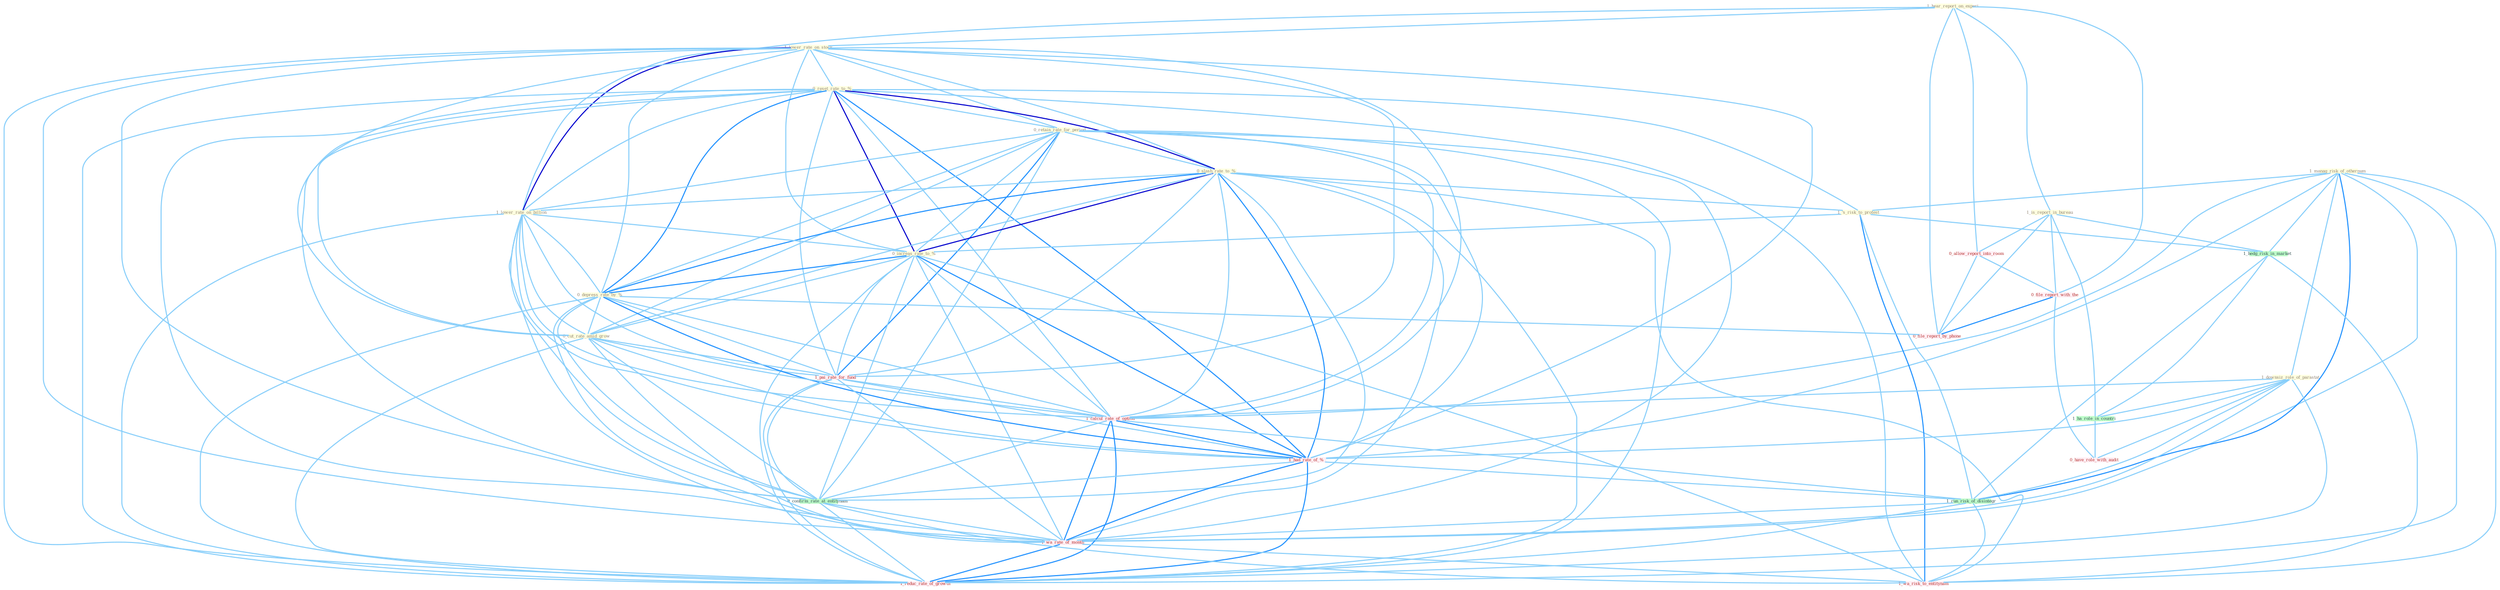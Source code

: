 Graph G{ 
    node
    [shape=polygon,style=filled,width=.5,height=.06,color="#BDFCC9",fixedsize=true,fontsize=4,
    fontcolor="#2f4f4f"];
    {node
    [color="#ffffe0", fontcolor="#8b7d6b"] "1_hear_report_on_experi " "1_is_report_in_bureau " "1_lower_rate_on_stock " "0_reset_rate_to_% " "0_retain_rate_for_period " "0_slash_rate_to_% " "1_manag_risk_of_othernum " "1_lower_rate_on_billion " "1_'s_risk_to_protest " "0_increas_rate_to_% " "0_depress_rate_by_% " "1_downsiz_role_of_parastat " "0_cut_rate_amid_grow "}
{node [color="#fff0f5", fontcolor="#b22222"] "1_pai_rate_for_fund " "0_allow_report_into_room " "0_file_report_with_the " "1_calcul_rate_of_option " "1_had_rate_of_% " "0_file_report_by_phone " "0_have_role_with_audit " "1_wa_rate_of_month " "1_wa_risk_to_entitynam " "1_reduc_rate_of_growth "}
edge [color="#B0E2FF"];

	"1_hear_report_on_experi " -- "1_is_report_in_bureau " [w="1", color="#87cefa" ];
	"1_hear_report_on_experi " -- "1_lower_rate_on_stock " [w="1", color="#87cefa" ];
	"1_hear_report_on_experi " -- "1_lower_rate_on_billion " [w="1", color="#87cefa" ];
	"1_hear_report_on_experi " -- "0_allow_report_into_room " [w="1", color="#87cefa" ];
	"1_hear_report_on_experi " -- "0_file_report_with_the " [w="1", color="#87cefa" ];
	"1_hear_report_on_experi " -- "0_file_report_by_phone " [w="1", color="#87cefa" ];
	"1_is_report_in_bureau " -- "0_allow_report_into_room " [w="1", color="#87cefa" ];
	"1_is_report_in_bureau " -- "1_hedg_risk_in_market " [w="1", color="#87cefa" ];
	"1_is_report_in_bureau " -- "1_ha_role_in_countri " [w="1", color="#87cefa" ];
	"1_is_report_in_bureau " -- "0_file_report_with_the " [w="1", color="#87cefa" ];
	"1_is_report_in_bureau " -- "0_file_report_by_phone " [w="1", color="#87cefa" ];
	"1_lower_rate_on_stock " -- "0_reset_rate_to_% " [w="1", color="#87cefa" ];
	"1_lower_rate_on_stock " -- "0_retain_rate_for_period " [w="1", color="#87cefa" ];
	"1_lower_rate_on_stock " -- "0_slash_rate_to_% " [w="1", color="#87cefa" ];
	"1_lower_rate_on_stock " -- "1_lower_rate_on_billion " [w="3", color="#0000cd" , len=0.6];
	"1_lower_rate_on_stock " -- "0_increas_rate_to_% " [w="1", color="#87cefa" ];
	"1_lower_rate_on_stock " -- "0_depress_rate_by_% " [w="1", color="#87cefa" ];
	"1_lower_rate_on_stock " -- "0_cut_rate_amid_grow " [w="1", color="#87cefa" ];
	"1_lower_rate_on_stock " -- "1_pai_rate_for_fund " [w="1", color="#87cefa" ];
	"1_lower_rate_on_stock " -- "1_calcul_rate_of_option " [w="1", color="#87cefa" ];
	"1_lower_rate_on_stock " -- "1_had_rate_of_% " [w="1", color="#87cefa" ];
	"1_lower_rate_on_stock " -- "0_confirm_rate_at_entitynam " [w="1", color="#87cefa" ];
	"1_lower_rate_on_stock " -- "1_wa_rate_of_month " [w="1", color="#87cefa" ];
	"1_lower_rate_on_stock " -- "1_reduc_rate_of_growth " [w="1", color="#87cefa" ];
	"0_reset_rate_to_% " -- "0_retain_rate_for_period " [w="1", color="#87cefa" ];
	"0_reset_rate_to_% " -- "0_slash_rate_to_% " [w="3", color="#0000cd" , len=0.6];
	"0_reset_rate_to_% " -- "1_lower_rate_on_billion " [w="1", color="#87cefa" ];
	"0_reset_rate_to_% " -- "1_'s_risk_to_protest " [w="1", color="#87cefa" ];
	"0_reset_rate_to_% " -- "0_increas_rate_to_% " [w="3", color="#0000cd" , len=0.6];
	"0_reset_rate_to_% " -- "0_depress_rate_by_% " [w="2", color="#1e90ff" , len=0.8];
	"0_reset_rate_to_% " -- "0_cut_rate_amid_grow " [w="1", color="#87cefa" ];
	"0_reset_rate_to_% " -- "1_pai_rate_for_fund " [w="1", color="#87cefa" ];
	"0_reset_rate_to_% " -- "1_calcul_rate_of_option " [w="1", color="#87cefa" ];
	"0_reset_rate_to_% " -- "1_had_rate_of_% " [w="2", color="#1e90ff" , len=0.8];
	"0_reset_rate_to_% " -- "0_confirm_rate_at_entitynam " [w="1", color="#87cefa" ];
	"0_reset_rate_to_% " -- "1_wa_rate_of_month " [w="1", color="#87cefa" ];
	"0_reset_rate_to_% " -- "1_wa_risk_to_entitynam " [w="1", color="#87cefa" ];
	"0_reset_rate_to_% " -- "1_reduc_rate_of_growth " [w="1", color="#87cefa" ];
	"0_retain_rate_for_period " -- "0_slash_rate_to_% " [w="1", color="#87cefa" ];
	"0_retain_rate_for_period " -- "1_lower_rate_on_billion " [w="1", color="#87cefa" ];
	"0_retain_rate_for_period " -- "0_increas_rate_to_% " [w="1", color="#87cefa" ];
	"0_retain_rate_for_period " -- "0_depress_rate_by_% " [w="1", color="#87cefa" ];
	"0_retain_rate_for_period " -- "0_cut_rate_amid_grow " [w="1", color="#87cefa" ];
	"0_retain_rate_for_period " -- "1_pai_rate_for_fund " [w="2", color="#1e90ff" , len=0.8];
	"0_retain_rate_for_period " -- "1_calcul_rate_of_option " [w="1", color="#87cefa" ];
	"0_retain_rate_for_period " -- "1_had_rate_of_% " [w="1", color="#87cefa" ];
	"0_retain_rate_for_period " -- "0_confirm_rate_at_entitynam " [w="1", color="#87cefa" ];
	"0_retain_rate_for_period " -- "1_wa_rate_of_month " [w="1", color="#87cefa" ];
	"0_retain_rate_for_period " -- "1_reduc_rate_of_growth " [w="1", color="#87cefa" ];
	"0_slash_rate_to_% " -- "1_lower_rate_on_billion " [w="1", color="#87cefa" ];
	"0_slash_rate_to_% " -- "1_'s_risk_to_protest " [w="1", color="#87cefa" ];
	"0_slash_rate_to_% " -- "0_increas_rate_to_% " [w="3", color="#0000cd" , len=0.6];
	"0_slash_rate_to_% " -- "0_depress_rate_by_% " [w="2", color="#1e90ff" , len=0.8];
	"0_slash_rate_to_% " -- "0_cut_rate_amid_grow " [w="1", color="#87cefa" ];
	"0_slash_rate_to_% " -- "1_pai_rate_for_fund " [w="1", color="#87cefa" ];
	"0_slash_rate_to_% " -- "1_calcul_rate_of_option " [w="1", color="#87cefa" ];
	"0_slash_rate_to_% " -- "1_had_rate_of_% " [w="2", color="#1e90ff" , len=0.8];
	"0_slash_rate_to_% " -- "0_confirm_rate_at_entitynam " [w="1", color="#87cefa" ];
	"0_slash_rate_to_% " -- "1_wa_rate_of_month " [w="1", color="#87cefa" ];
	"0_slash_rate_to_% " -- "1_wa_risk_to_entitynam " [w="1", color="#87cefa" ];
	"0_slash_rate_to_% " -- "1_reduc_rate_of_growth " [w="1", color="#87cefa" ];
	"1_manag_risk_of_othernum " -- "1_'s_risk_to_protest " [w="1", color="#87cefa" ];
	"1_manag_risk_of_othernum " -- "1_downsiz_role_of_parastat " [w="1", color="#87cefa" ];
	"1_manag_risk_of_othernum " -- "1_hedg_risk_in_market " [w="1", color="#87cefa" ];
	"1_manag_risk_of_othernum " -- "1_calcul_rate_of_option " [w="1", color="#87cefa" ];
	"1_manag_risk_of_othernum " -- "1_had_rate_of_% " [w="1", color="#87cefa" ];
	"1_manag_risk_of_othernum " -- "1_run_risk_of_disintegr " [w="2", color="#1e90ff" , len=0.8];
	"1_manag_risk_of_othernum " -- "1_wa_rate_of_month " [w="1", color="#87cefa" ];
	"1_manag_risk_of_othernum " -- "1_wa_risk_to_entitynam " [w="1", color="#87cefa" ];
	"1_manag_risk_of_othernum " -- "1_reduc_rate_of_growth " [w="1", color="#87cefa" ];
	"1_lower_rate_on_billion " -- "0_increas_rate_to_% " [w="1", color="#87cefa" ];
	"1_lower_rate_on_billion " -- "0_depress_rate_by_% " [w="1", color="#87cefa" ];
	"1_lower_rate_on_billion " -- "0_cut_rate_amid_grow " [w="1", color="#87cefa" ];
	"1_lower_rate_on_billion " -- "1_pai_rate_for_fund " [w="1", color="#87cefa" ];
	"1_lower_rate_on_billion " -- "1_calcul_rate_of_option " [w="1", color="#87cefa" ];
	"1_lower_rate_on_billion " -- "1_had_rate_of_% " [w="1", color="#87cefa" ];
	"1_lower_rate_on_billion " -- "0_confirm_rate_at_entitynam " [w="1", color="#87cefa" ];
	"1_lower_rate_on_billion " -- "1_wa_rate_of_month " [w="1", color="#87cefa" ];
	"1_lower_rate_on_billion " -- "1_reduc_rate_of_growth " [w="1", color="#87cefa" ];
	"1_'s_risk_to_protest " -- "0_increas_rate_to_% " [w="1", color="#87cefa" ];
	"1_'s_risk_to_protest " -- "1_hedg_risk_in_market " [w="1", color="#87cefa" ];
	"1_'s_risk_to_protest " -- "1_run_risk_of_disintegr " [w="1", color="#87cefa" ];
	"1_'s_risk_to_protest " -- "1_wa_risk_to_entitynam " [w="2", color="#1e90ff" , len=0.8];
	"0_increas_rate_to_% " -- "0_depress_rate_by_% " [w="2", color="#1e90ff" , len=0.8];
	"0_increas_rate_to_% " -- "0_cut_rate_amid_grow " [w="1", color="#87cefa" ];
	"0_increas_rate_to_% " -- "1_pai_rate_for_fund " [w="1", color="#87cefa" ];
	"0_increas_rate_to_% " -- "1_calcul_rate_of_option " [w="1", color="#87cefa" ];
	"0_increas_rate_to_% " -- "1_had_rate_of_% " [w="2", color="#1e90ff" , len=0.8];
	"0_increas_rate_to_% " -- "0_confirm_rate_at_entitynam " [w="1", color="#87cefa" ];
	"0_increas_rate_to_% " -- "1_wa_rate_of_month " [w="1", color="#87cefa" ];
	"0_increas_rate_to_% " -- "1_wa_risk_to_entitynam " [w="1", color="#87cefa" ];
	"0_increas_rate_to_% " -- "1_reduc_rate_of_growth " [w="1", color="#87cefa" ];
	"0_depress_rate_by_% " -- "0_cut_rate_amid_grow " [w="1", color="#87cefa" ];
	"0_depress_rate_by_% " -- "1_pai_rate_for_fund " [w="1", color="#87cefa" ];
	"0_depress_rate_by_% " -- "1_calcul_rate_of_option " [w="1", color="#87cefa" ];
	"0_depress_rate_by_% " -- "1_had_rate_of_% " [w="2", color="#1e90ff" , len=0.8];
	"0_depress_rate_by_% " -- "0_confirm_rate_at_entitynam " [w="1", color="#87cefa" ];
	"0_depress_rate_by_% " -- "0_file_report_by_phone " [w="1", color="#87cefa" ];
	"0_depress_rate_by_% " -- "1_wa_rate_of_month " [w="1", color="#87cefa" ];
	"0_depress_rate_by_% " -- "1_reduc_rate_of_growth " [w="1", color="#87cefa" ];
	"1_downsiz_role_of_parastat " -- "1_ha_role_in_countri " [w="1", color="#87cefa" ];
	"1_downsiz_role_of_parastat " -- "1_calcul_rate_of_option " [w="1", color="#87cefa" ];
	"1_downsiz_role_of_parastat " -- "1_had_rate_of_% " [w="1", color="#87cefa" ];
	"1_downsiz_role_of_parastat " -- "1_run_risk_of_disintegr " [w="1", color="#87cefa" ];
	"1_downsiz_role_of_parastat " -- "0_have_role_with_audit " [w="1", color="#87cefa" ];
	"1_downsiz_role_of_parastat " -- "1_wa_rate_of_month " [w="1", color="#87cefa" ];
	"1_downsiz_role_of_parastat " -- "1_reduc_rate_of_growth " [w="1", color="#87cefa" ];
	"0_cut_rate_amid_grow " -- "1_pai_rate_for_fund " [w="1", color="#87cefa" ];
	"0_cut_rate_amid_grow " -- "1_calcul_rate_of_option " [w="1", color="#87cefa" ];
	"0_cut_rate_amid_grow " -- "1_had_rate_of_% " [w="1", color="#87cefa" ];
	"0_cut_rate_amid_grow " -- "0_confirm_rate_at_entitynam " [w="1", color="#87cefa" ];
	"0_cut_rate_amid_grow " -- "1_wa_rate_of_month " [w="1", color="#87cefa" ];
	"0_cut_rate_amid_grow " -- "1_reduc_rate_of_growth " [w="1", color="#87cefa" ];
	"1_pai_rate_for_fund " -- "1_calcul_rate_of_option " [w="1", color="#87cefa" ];
	"1_pai_rate_for_fund " -- "1_had_rate_of_% " [w="1", color="#87cefa" ];
	"1_pai_rate_for_fund " -- "0_confirm_rate_at_entitynam " [w="1", color="#87cefa" ];
	"1_pai_rate_for_fund " -- "1_wa_rate_of_month " [w="1", color="#87cefa" ];
	"1_pai_rate_for_fund " -- "1_reduc_rate_of_growth " [w="1", color="#87cefa" ];
	"0_allow_report_into_room " -- "0_file_report_with_the " [w="1", color="#87cefa" ];
	"0_allow_report_into_room " -- "0_file_report_by_phone " [w="1", color="#87cefa" ];
	"1_hedg_risk_in_market " -- "1_ha_role_in_countri " [w="1", color="#87cefa" ];
	"1_hedg_risk_in_market " -- "1_run_risk_of_disintegr " [w="1", color="#87cefa" ];
	"1_hedg_risk_in_market " -- "1_wa_risk_to_entitynam " [w="1", color="#87cefa" ];
	"1_ha_role_in_countri " -- "0_have_role_with_audit " [w="1", color="#87cefa" ];
	"0_file_report_with_the " -- "0_file_report_by_phone " [w="2", color="#1e90ff" , len=0.8];
	"0_file_report_with_the " -- "0_have_role_with_audit " [w="1", color="#87cefa" ];
	"1_calcul_rate_of_option " -- "1_had_rate_of_% " [w="2", color="#1e90ff" , len=0.8];
	"1_calcul_rate_of_option " -- "0_confirm_rate_at_entitynam " [w="1", color="#87cefa" ];
	"1_calcul_rate_of_option " -- "1_run_risk_of_disintegr " [w="1", color="#87cefa" ];
	"1_calcul_rate_of_option " -- "1_wa_rate_of_month " [w="2", color="#1e90ff" , len=0.8];
	"1_calcul_rate_of_option " -- "1_reduc_rate_of_growth " [w="2", color="#1e90ff" , len=0.8];
	"1_had_rate_of_% " -- "0_confirm_rate_at_entitynam " [w="1", color="#87cefa" ];
	"1_had_rate_of_% " -- "1_run_risk_of_disintegr " [w="1", color="#87cefa" ];
	"1_had_rate_of_% " -- "1_wa_rate_of_month " [w="2", color="#1e90ff" , len=0.8];
	"1_had_rate_of_% " -- "1_reduc_rate_of_growth " [w="2", color="#1e90ff" , len=0.8];
	"0_confirm_rate_at_entitynam " -- "1_wa_rate_of_month " [w="1", color="#87cefa" ];
	"0_confirm_rate_at_entitynam " -- "1_wa_risk_to_entitynam " [w="1", color="#87cefa" ];
	"0_confirm_rate_at_entitynam " -- "1_reduc_rate_of_growth " [w="1", color="#87cefa" ];
	"1_run_risk_of_disintegr " -- "1_wa_rate_of_month " [w="1", color="#87cefa" ];
	"1_run_risk_of_disintegr " -- "1_wa_risk_to_entitynam " [w="1", color="#87cefa" ];
	"1_run_risk_of_disintegr " -- "1_reduc_rate_of_growth " [w="1", color="#87cefa" ];
	"1_wa_rate_of_month " -- "1_wa_risk_to_entitynam " [w="1", color="#87cefa" ];
	"1_wa_rate_of_month " -- "1_reduc_rate_of_growth " [w="2", color="#1e90ff" , len=0.8];
}